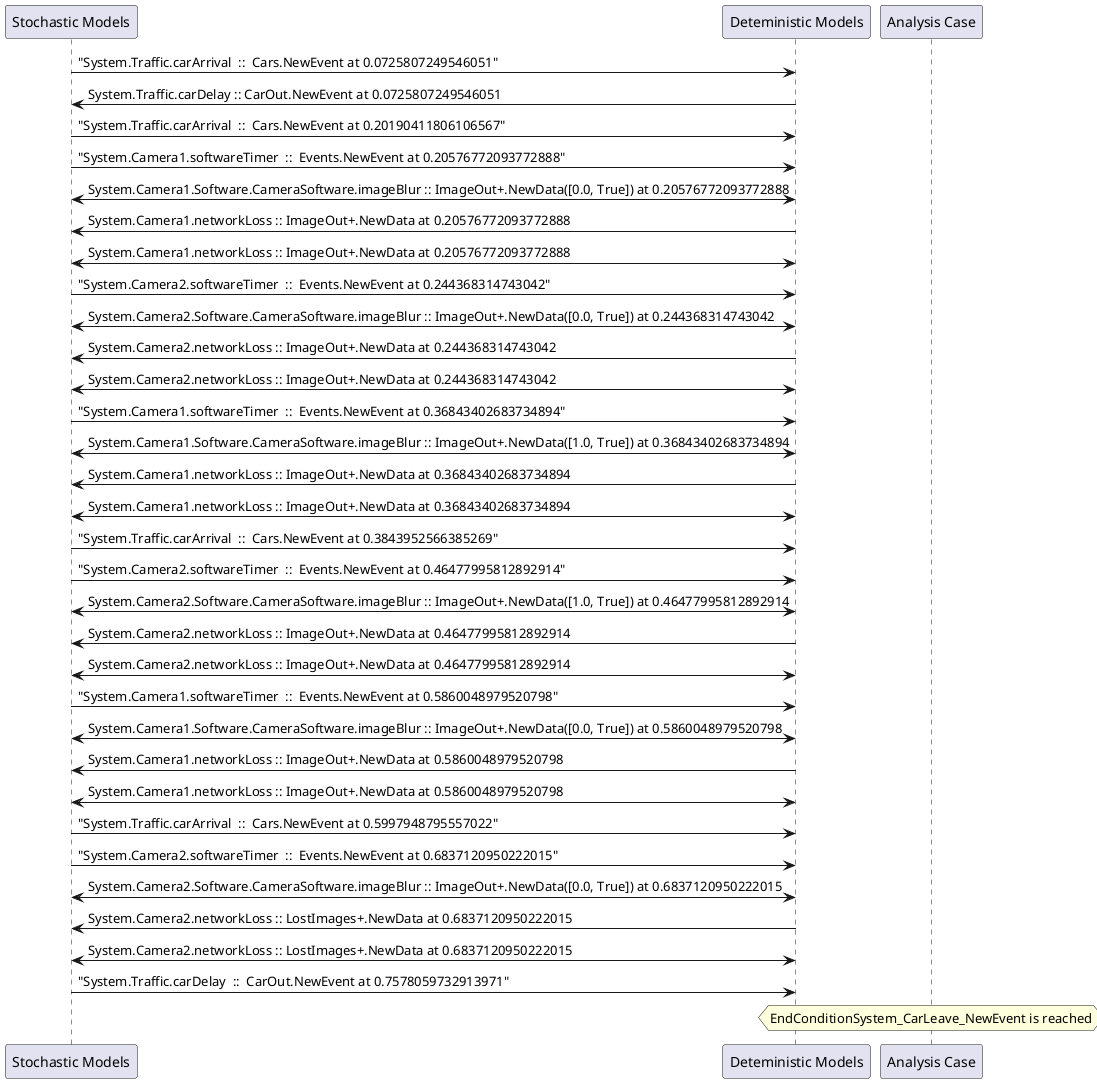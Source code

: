 
	@startuml
	participant "Stochastic Models" as stochmodel
	participant "Deteministic Models" as detmodel
	participant "Analysis Case" as analysis
	{14572_stop} stochmodel -> detmodel : "System.Traffic.carArrival  ::  Cars.NewEvent at 0.0725807249546051"
{14586_start} detmodel -> stochmodel : System.Traffic.carDelay :: CarOut.NewEvent at 0.0725807249546051
{14573_stop} stochmodel -> detmodel : "System.Traffic.carArrival  ::  Cars.NewEvent at 0.20190411806106567"
{14542_stop} stochmodel -> detmodel : "System.Camera1.softwareTimer  ::  Events.NewEvent at 0.20576772093772888"
detmodel <-> stochmodel : System.Camera1.Software.CameraSoftware.imageBlur :: ImageOut+.NewData([0.0, True]) at 0.20576772093772888
detmodel -> stochmodel : System.Camera1.networkLoss :: ImageOut+.NewData at 0.20576772093772888
detmodel <-> stochmodel : System.Camera1.networkLoss :: ImageOut+.NewData at 0.20576772093772888
{14557_stop} stochmodel -> detmodel : "System.Camera2.softwareTimer  ::  Events.NewEvent at 0.244368314743042"
detmodel <-> stochmodel : System.Camera2.Software.CameraSoftware.imageBlur :: ImageOut+.NewData([0.0, True]) at 0.244368314743042
detmodel -> stochmodel : System.Camera2.networkLoss :: ImageOut+.NewData at 0.244368314743042
detmodel <-> stochmodel : System.Camera2.networkLoss :: ImageOut+.NewData at 0.244368314743042
{14543_stop} stochmodel -> detmodel : "System.Camera1.softwareTimer  ::  Events.NewEvent at 0.36843402683734894"
detmodel <-> stochmodel : System.Camera1.Software.CameraSoftware.imageBlur :: ImageOut+.NewData([1.0, True]) at 0.36843402683734894
detmodel -> stochmodel : System.Camera1.networkLoss :: ImageOut+.NewData at 0.36843402683734894
detmodel <-> stochmodel : System.Camera1.networkLoss :: ImageOut+.NewData at 0.36843402683734894
{14574_stop} stochmodel -> detmodel : "System.Traffic.carArrival  ::  Cars.NewEvent at 0.3843952566385269"
{14558_stop} stochmodel -> detmodel : "System.Camera2.softwareTimer  ::  Events.NewEvent at 0.46477995812892914"
detmodel <-> stochmodel : System.Camera2.Software.CameraSoftware.imageBlur :: ImageOut+.NewData([1.0, True]) at 0.46477995812892914
detmodel -> stochmodel : System.Camera2.networkLoss :: ImageOut+.NewData at 0.46477995812892914
detmodel <-> stochmodel : System.Camera2.networkLoss :: ImageOut+.NewData at 0.46477995812892914
{14544_stop} stochmodel -> detmodel : "System.Camera1.softwareTimer  ::  Events.NewEvent at 0.5860048979520798"
detmodel <-> stochmodel : System.Camera1.Software.CameraSoftware.imageBlur :: ImageOut+.NewData([0.0, True]) at 0.5860048979520798
detmodel -> stochmodel : System.Camera1.networkLoss :: ImageOut+.NewData at 0.5860048979520798
detmodel <-> stochmodel : System.Camera1.networkLoss :: ImageOut+.NewData at 0.5860048979520798
{14575_stop} stochmodel -> detmodel : "System.Traffic.carArrival  ::  Cars.NewEvent at 0.5997948795557022"
{14559_stop} stochmodel -> detmodel : "System.Camera2.softwareTimer  ::  Events.NewEvent at 0.6837120950222015"
detmodel <-> stochmodel : System.Camera2.Software.CameraSoftware.imageBlur :: ImageOut+.NewData([0.0, True]) at 0.6837120950222015
detmodel -> stochmodel : System.Camera2.networkLoss :: LostImages+.NewData at 0.6837120950222015
detmodel <-> stochmodel : System.Camera2.networkLoss :: LostImages+.NewData at 0.6837120950222015
{14586_stop} stochmodel -> detmodel : "System.Traffic.carDelay  ::  CarOut.NewEvent at 0.7578059732913971"
{14586_start} <-> {14586_stop} : delay
hnote over analysis 
EndConditionSystem_CarLeave_NewEvent is reached
endnote
@enduml